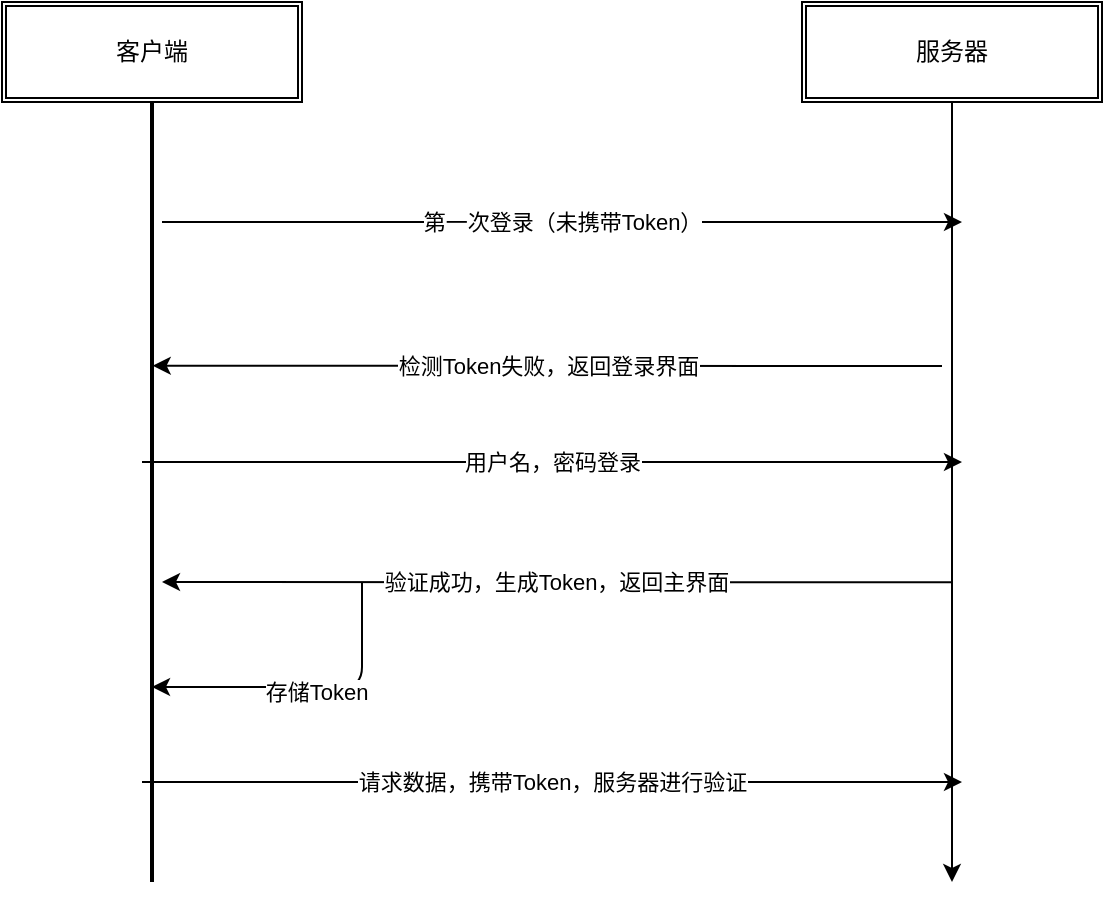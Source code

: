 <mxfile version="13.8.2" type="device"><diagram id="prtHgNgQTEPvFCAcTncT" name="Page-1"><mxGraphModel dx="1247" dy="626" grid="1" gridSize="10" guides="1" tooltips="1" connect="1" arrows="1" fold="1" page="1" pageScale="1" pageWidth="827" pageHeight="1169" math="0" shadow="0"><root><mxCell id="0"/><mxCell id="1" parent="0"/><mxCell id="kZTVbvEPWrtuIMV3R1g2-1" value="客户端" style="shape=ext;double=1;rounded=0;whiteSpace=wrap;html=1;" parent="1" vertex="1"><mxGeometry x="120" y="70" width="150" height="50" as="geometry"/></mxCell><mxCell id="kZTVbvEPWrtuIMV3R1g2-9" style="edgeStyle=orthogonalEdgeStyle;rounded=0;orthogonalLoop=1;jettySize=auto;html=1;" parent="1" source="kZTVbvEPWrtuIMV3R1g2-2" edge="1"><mxGeometry relative="1" as="geometry"><mxPoint x="595" y="510" as="targetPoint"/></mxGeometry></mxCell><mxCell id="kZTVbvEPWrtuIMV3R1g2-2" value="服务器" style="shape=ext;double=1;rounded=0;whiteSpace=wrap;html=1;" parent="1" vertex="1"><mxGeometry x="520" y="70" width="150" height="50" as="geometry"/></mxCell><mxCell id="kZTVbvEPWrtuIMV3R1g2-3" value="" style="line;strokeWidth=2;direction=south;html=1;" parent="1" vertex="1"><mxGeometry x="190" y="120" width="10" height="390" as="geometry"/></mxCell><mxCell id="kZTVbvEPWrtuIMV3R1g2-10" value="" style="endArrow=classic;html=1;" parent="1" edge="1"><mxGeometry relative="1" as="geometry"><mxPoint x="200" y="180" as="sourcePoint"/><mxPoint x="600" y="180" as="targetPoint"/></mxGeometry></mxCell><mxCell id="kZTVbvEPWrtuIMV3R1g2-11" value="第一次登录（未携带Token）" style="edgeLabel;resizable=0;html=1;align=center;verticalAlign=middle;" parent="kZTVbvEPWrtuIMV3R1g2-10" connectable="0" vertex="1"><mxGeometry relative="1" as="geometry"/></mxCell><mxCell id="kZTVbvEPWrtuIMV3R1g2-12" value="" style="endArrow=classic;html=1;entryX=0.338;entryY=0.463;entryDx=0;entryDy=0;entryPerimeter=0;" parent="1" target="kZTVbvEPWrtuIMV3R1g2-3" edge="1"><mxGeometry relative="1" as="geometry"><mxPoint x="590" y="252" as="sourcePoint"/><mxPoint x="240" y="350" as="targetPoint"/></mxGeometry></mxCell><mxCell id="kZTVbvEPWrtuIMV3R1g2-13" value="检测Token失败，返回登录界面" style="edgeLabel;resizable=0;html=1;align=center;verticalAlign=middle;" parent="kZTVbvEPWrtuIMV3R1g2-12" connectable="0" vertex="1"><mxGeometry relative="1" as="geometry"/></mxCell><mxCell id="kZTVbvEPWrtuIMV3R1g2-14" value="" style="endArrow=classic;html=1;" parent="1" edge="1"><mxGeometry relative="1" as="geometry"><mxPoint x="190" y="300" as="sourcePoint"/><mxPoint x="600" y="300" as="targetPoint"/></mxGeometry></mxCell><mxCell id="kZTVbvEPWrtuIMV3R1g2-15" value="用户名，密码登录" style="edgeLabel;resizable=0;html=1;align=center;verticalAlign=middle;" parent="kZTVbvEPWrtuIMV3R1g2-14" connectable="0" vertex="1"><mxGeometry relative="1" as="geometry"/></mxCell><mxCell id="kZTVbvEPWrtuIMV3R1g2-16" value="" style="endArrow=classic;html=1;entryX=0.338;entryY=0.463;entryDx=0;entryDy=0;entryPerimeter=0;" parent="1" edge="1"><mxGeometry relative="1" as="geometry"><mxPoint x="594.63" y="360.18" as="sourcePoint"/><mxPoint x="200.0" y="360.0" as="targetPoint"/></mxGeometry></mxCell><mxCell id="kZTVbvEPWrtuIMV3R1g2-17" value="验证成功，生成Token，返回主界面&lt;br&gt;" style="edgeLabel;resizable=0;html=1;align=center;verticalAlign=middle;" parent="kZTVbvEPWrtuIMV3R1g2-16" connectable="0" vertex="1"><mxGeometry relative="1" as="geometry"/></mxCell><mxCell id="kZTVbvEPWrtuIMV3R1g2-18" value="" style="edgeStyle=elbowEdgeStyle;elbow=horizontal;endArrow=classic;html=1;entryX=0.75;entryY=0.5;entryDx=0;entryDy=0;entryPerimeter=0;" parent="1" target="kZTVbvEPWrtuIMV3R1g2-3" edge="1"><mxGeometry width="50" height="50" relative="1" as="geometry"><mxPoint x="300" y="360" as="sourcePoint"/><mxPoint x="340" y="430" as="targetPoint"/><Array as="points"><mxPoint x="300" y="413"/></Array></mxGeometry></mxCell><mxCell id="kZTVbvEPWrtuIMV3R1g2-19" value="存储Token" style="edgeLabel;html=1;align=center;verticalAlign=middle;resizable=0;points=[];" parent="kZTVbvEPWrtuIMV3R1g2-18" vertex="1" connectable="0"><mxGeometry x="-0.333" y="-24" relative="1" as="geometry"><mxPoint x="-23" y="26" as="offset"/></mxGeometry></mxCell><mxCell id="kZTVbvEPWrtuIMV3R1g2-20" value="" style="endArrow=classic;html=1;" parent="1" edge="1"><mxGeometry relative="1" as="geometry"><mxPoint x="190" y="460" as="sourcePoint"/><mxPoint x="600" y="460" as="targetPoint"/></mxGeometry></mxCell><mxCell id="kZTVbvEPWrtuIMV3R1g2-21" value="请求数据，携带Token，服务器进行验证" style="edgeLabel;resizable=0;html=1;align=center;verticalAlign=middle;" parent="kZTVbvEPWrtuIMV3R1g2-20" connectable="0" vertex="1"><mxGeometry relative="1" as="geometry"/></mxCell></root></mxGraphModel></diagram></mxfile>